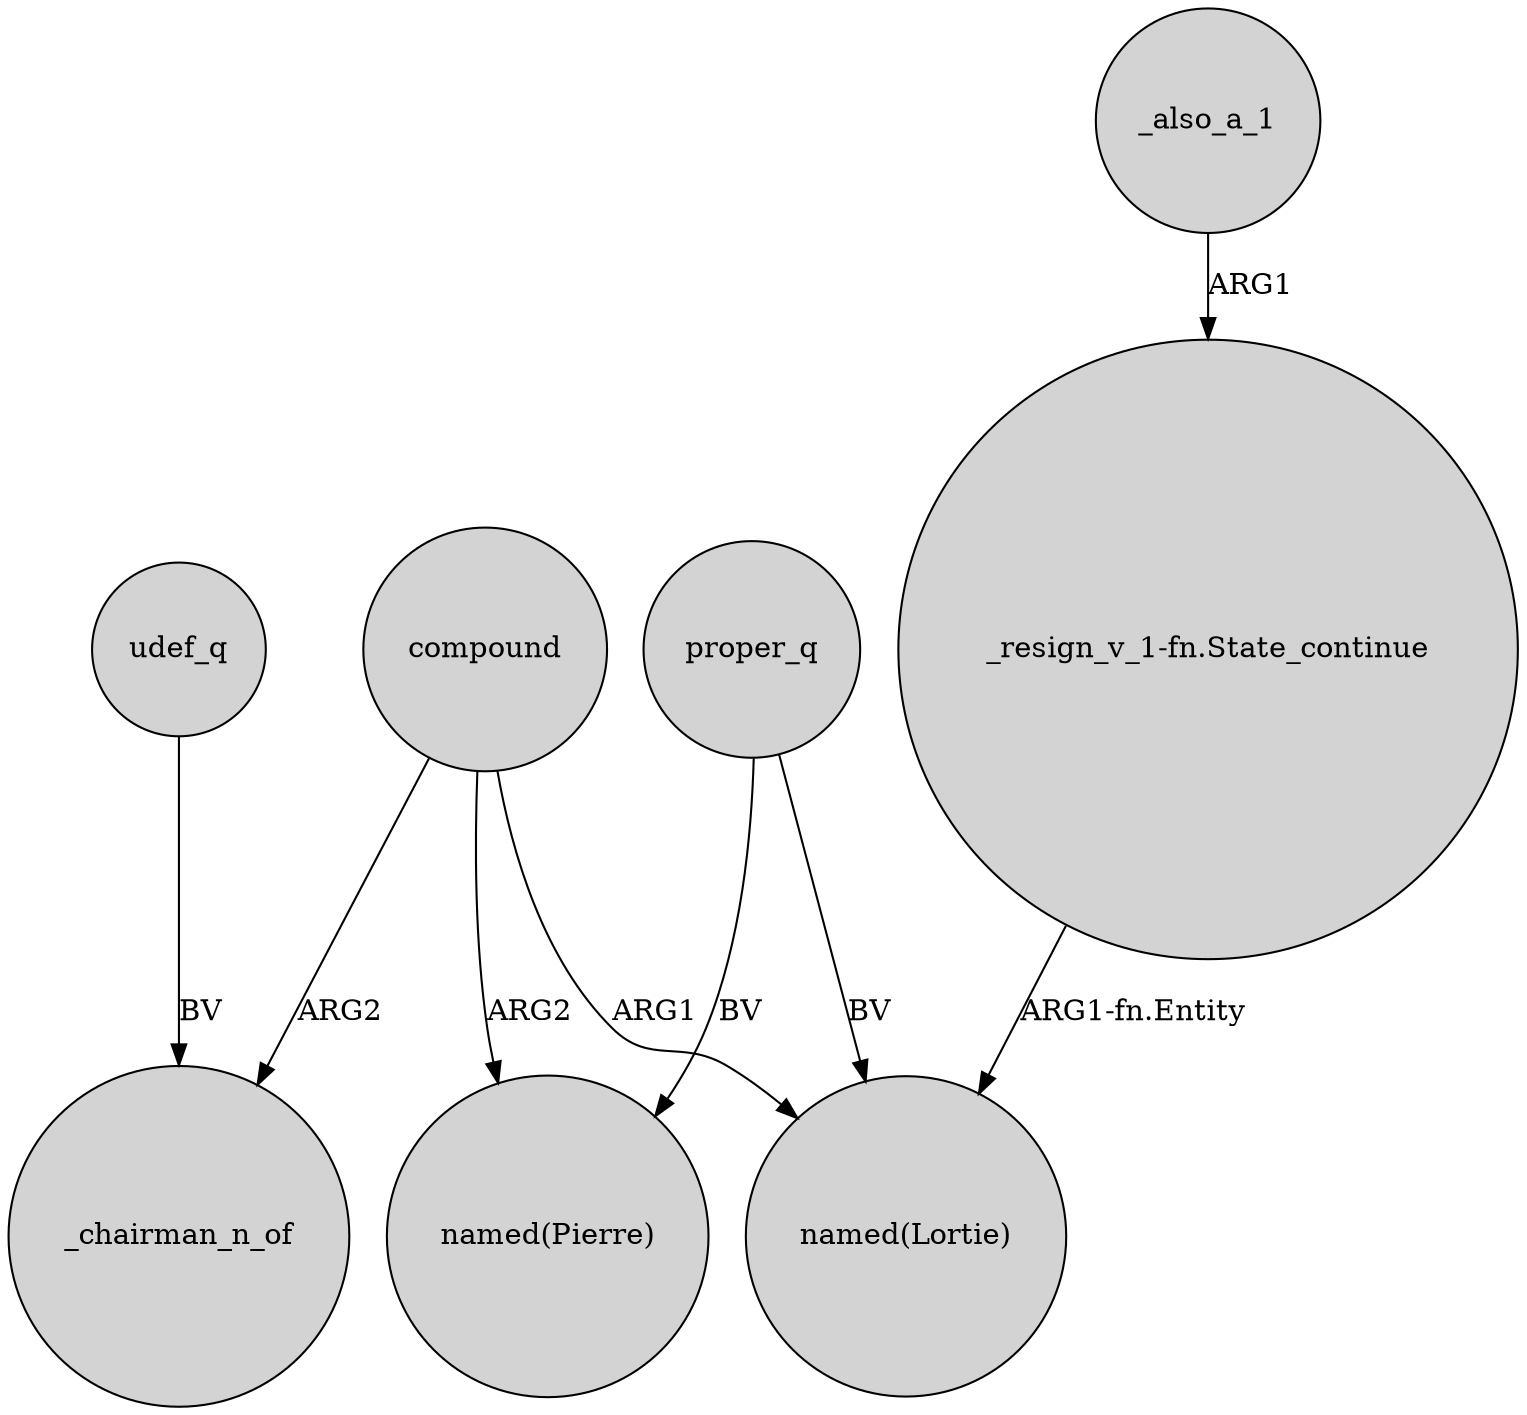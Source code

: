 digraph {
	node [shape=circle style=filled]
	compound -> _chairman_n_of [label=ARG2]
	compound -> "named(Lortie)" [label=ARG1]
	proper_q -> "named(Pierre)" [label=BV]
	_also_a_1 -> "_resign_v_1-fn.State_continue" [label=ARG1]
	compound -> "named(Pierre)" [label=ARG2]
	"_resign_v_1-fn.State_continue" -> "named(Lortie)" [label="ARG1-fn.Entity"]
	udef_q -> _chairman_n_of [label=BV]
	proper_q -> "named(Lortie)" [label=BV]
}

